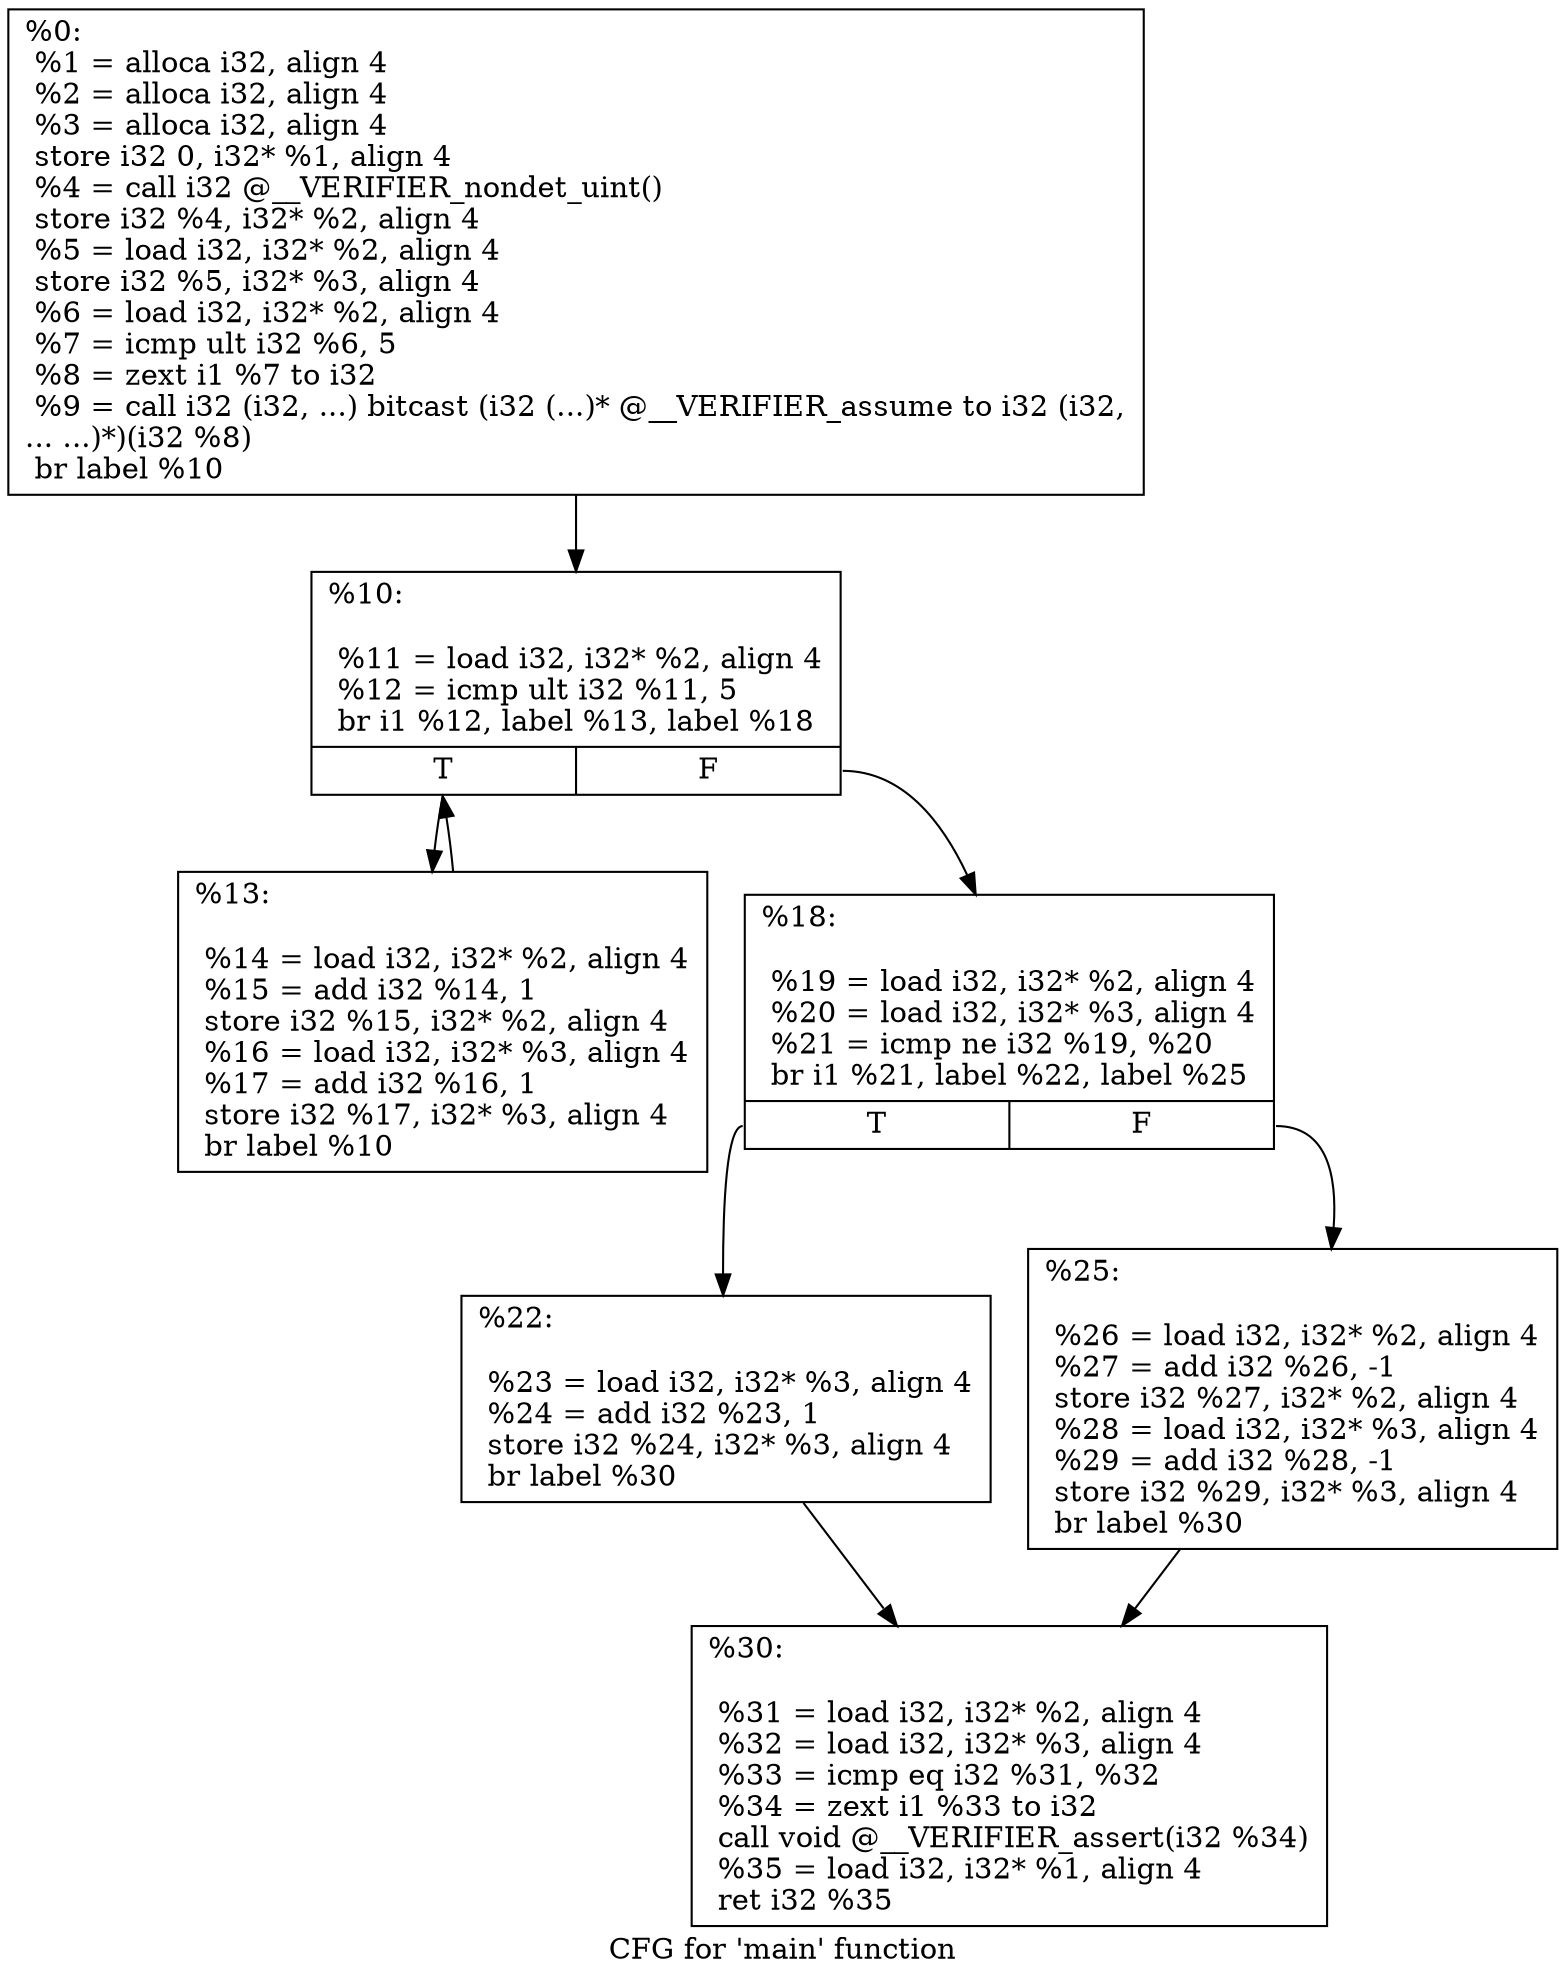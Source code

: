 digraph "CFG for 'main' function" {
	label="CFG for 'main' function";

	Node0x565419329ea0 [shape=record,label="{%0:\l  %1 = alloca i32, align 4\l  %2 = alloca i32, align 4\l  %3 = alloca i32, align 4\l  store i32 0, i32* %1, align 4\l  %4 = call i32 @__VERIFIER_nondet_uint()\l  store i32 %4, i32* %2, align 4\l  %5 = load i32, i32* %2, align 4\l  store i32 %5, i32* %3, align 4\l  %6 = load i32, i32* %2, align 4\l  %7 = icmp ult i32 %6, 5\l  %8 = zext i1 %7 to i32\l  %9 = call i32 (i32, ...) bitcast (i32 (...)* @__VERIFIER_assume to i32 (i32,\l... ...)*)(i32 %8)\l  br label %10\l}"];
	Node0x565419329ea0 -> Node0x56541932aa40;
	Node0x56541932aa40 [shape=record,label="{%10:\l\l  %11 = load i32, i32* %2, align 4\l  %12 = icmp ult i32 %11, 5\l  br i1 %12, label %13, label %18\l|{<s0>T|<s1>F}}"];
	Node0x56541932aa40:s0 -> Node0x56541932ac10;
	Node0x56541932aa40:s1 -> Node0x56541932ac60;
	Node0x56541932ac10 [shape=record,label="{%13:\l\l  %14 = load i32, i32* %2, align 4\l  %15 = add i32 %14, 1\l  store i32 %15, i32* %2, align 4\l  %16 = load i32, i32* %3, align 4\l  %17 = add i32 %16, 1\l  store i32 %17, i32* %3, align 4\l  br label %10\l}"];
	Node0x56541932ac10 -> Node0x56541932aa40;
	Node0x56541932ac60 [shape=record,label="{%18:\l\l  %19 = load i32, i32* %2, align 4\l  %20 = load i32, i32* %3, align 4\l  %21 = icmp ne i32 %19, %20\l  br i1 %21, label %22, label %25\l|{<s0>T|<s1>F}}"];
	Node0x56541932ac60:s0 -> Node0x56541932b270;
	Node0x56541932ac60:s1 -> Node0x56541932b2c0;
	Node0x56541932b270 [shape=record,label="{%22:\l\l  %23 = load i32, i32* %3, align 4\l  %24 = add i32 %23, 1\l  store i32 %24, i32* %3, align 4\l  br label %30\l}"];
	Node0x56541932b270 -> Node0x56541932b500;
	Node0x56541932b2c0 [shape=record,label="{%25:\l\l  %26 = load i32, i32* %2, align 4\l  %27 = add i32 %26, -1\l  store i32 %27, i32* %2, align 4\l  %28 = load i32, i32* %3, align 4\l  %29 = add i32 %28, -1\l  store i32 %29, i32* %3, align 4\l  br label %30\l}"];
	Node0x56541932b2c0 -> Node0x56541932b500;
	Node0x56541932b500 [shape=record,label="{%30:\l\l  %31 = load i32, i32* %2, align 4\l  %32 = load i32, i32* %3, align 4\l  %33 = icmp eq i32 %31, %32\l  %34 = zext i1 %33 to i32\l  call void @__VERIFIER_assert(i32 %34)\l  %35 = load i32, i32* %1, align 4\l  ret i32 %35\l}"];
}
